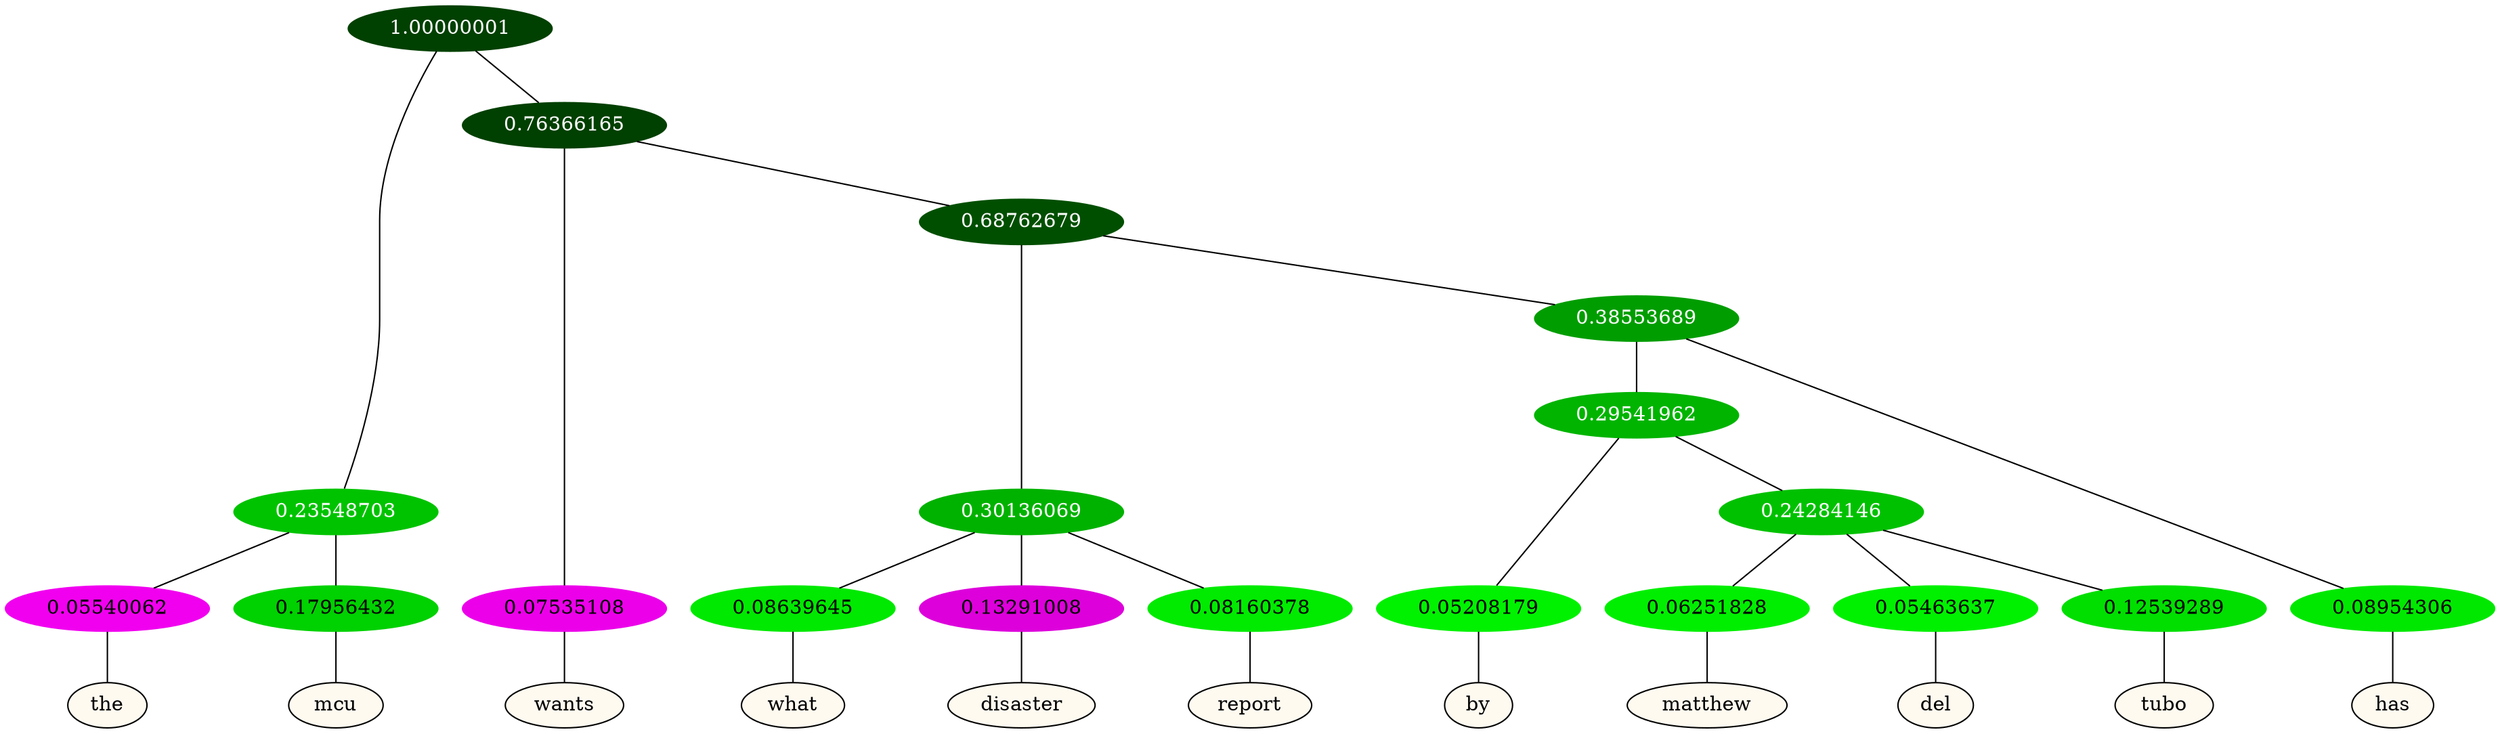 graph {
	node [format=png height=0.15 nodesep=0.001 ordering=out overlap=prism overlap_scaling=0.01 ranksep=0.001 ratio=0.2 style=filled width=0.15]
	{
		rank=same
		a_w_3 [label=the color=black fillcolor=floralwhite style="filled,solid"]
		a_w_4 [label=mcu color=black fillcolor=floralwhite style="filled,solid"]
		a_w_5 [label=wants color=black fillcolor=floralwhite style="filled,solid"]
		a_w_9 [label=what color=black fillcolor=floralwhite style="filled,solid"]
		a_w_10 [label=disaster color=black fillcolor=floralwhite style="filled,solid"]
		a_w_11 [label=report color=black fillcolor=floralwhite style="filled,solid"]
		a_w_14 [label=by color=black fillcolor=floralwhite style="filled,solid"]
		a_w_16 [label=matthew color=black fillcolor=floralwhite style="filled,solid"]
		a_w_17 [label=del color=black fillcolor=floralwhite style="filled,solid"]
		a_w_18 [label=tubo color=black fillcolor=floralwhite style="filled,solid"]
		a_w_13 [label=has color=black fillcolor=floralwhite style="filled,solid"]
	}
	a_n_3 -- a_w_3
	a_n_4 -- a_w_4
	a_n_5 -- a_w_5
	a_n_9 -- a_w_9
	a_n_10 -- a_w_10
	a_n_11 -- a_w_11
	a_n_14 -- a_w_14
	a_n_16 -- a_w_16
	a_n_17 -- a_w_17
	a_n_18 -- a_w_18
	a_n_13 -- a_w_13
	{
		rank=same
		a_n_3 [label=0.05540062 color="0.835 1.000 0.945" fontcolor=black]
		a_n_4 [label=0.17956432 color="0.334 1.000 0.820" fontcolor=black]
		a_n_5 [label=0.07535108 color="0.835 1.000 0.925" fontcolor=black]
		a_n_9 [label=0.08639645 color="0.334 1.000 0.914" fontcolor=black]
		a_n_10 [label=0.13291008 color="0.835 1.000 0.867" fontcolor=black]
		a_n_11 [label=0.08160378 color="0.334 1.000 0.918" fontcolor=black]
		a_n_14 [label=0.05208179 color="0.334 1.000 0.948" fontcolor=black]
		a_n_16 [label=0.06251828 color="0.334 1.000 0.937" fontcolor=black]
		a_n_17 [label=0.05463637 color="0.334 1.000 0.945" fontcolor=black]
		a_n_18 [label=0.12539289 color="0.334 1.000 0.875" fontcolor=black]
		a_n_13 [label=0.08954306 color="0.334 1.000 0.910" fontcolor=black]
	}
	a_n_0 [label=1.00000001 color="0.334 1.000 0.250" fontcolor=grey99]
	a_n_1 [label=0.23548703 color="0.334 1.000 0.765" fontcolor=grey99]
	a_n_0 -- a_n_1
	a_n_2 [label=0.76366165 color="0.334 1.000 0.250" fontcolor=grey99]
	a_n_0 -- a_n_2
	a_n_1 -- a_n_3
	a_n_1 -- a_n_4
	a_n_2 -- a_n_5
	a_n_6 [label=0.68762679 color="0.334 1.000 0.312" fontcolor=grey99]
	a_n_2 -- a_n_6
	a_n_7 [label=0.30136069 color="0.334 1.000 0.699" fontcolor=grey99]
	a_n_6 -- a_n_7
	a_n_8 [label=0.38553689 color="0.334 1.000 0.614" fontcolor=grey99]
	a_n_6 -- a_n_8
	a_n_7 -- a_n_9
	a_n_7 -- a_n_10
	a_n_7 -- a_n_11
	a_n_12 [label=0.29541962 color="0.334 1.000 0.705" fontcolor=grey99]
	a_n_8 -- a_n_12
	a_n_8 -- a_n_13
	a_n_12 -- a_n_14
	a_n_15 [label=0.24284146 color="0.334 1.000 0.757" fontcolor=grey99]
	a_n_12 -- a_n_15
	a_n_15 -- a_n_16
	a_n_15 -- a_n_17
	a_n_15 -- a_n_18
}
